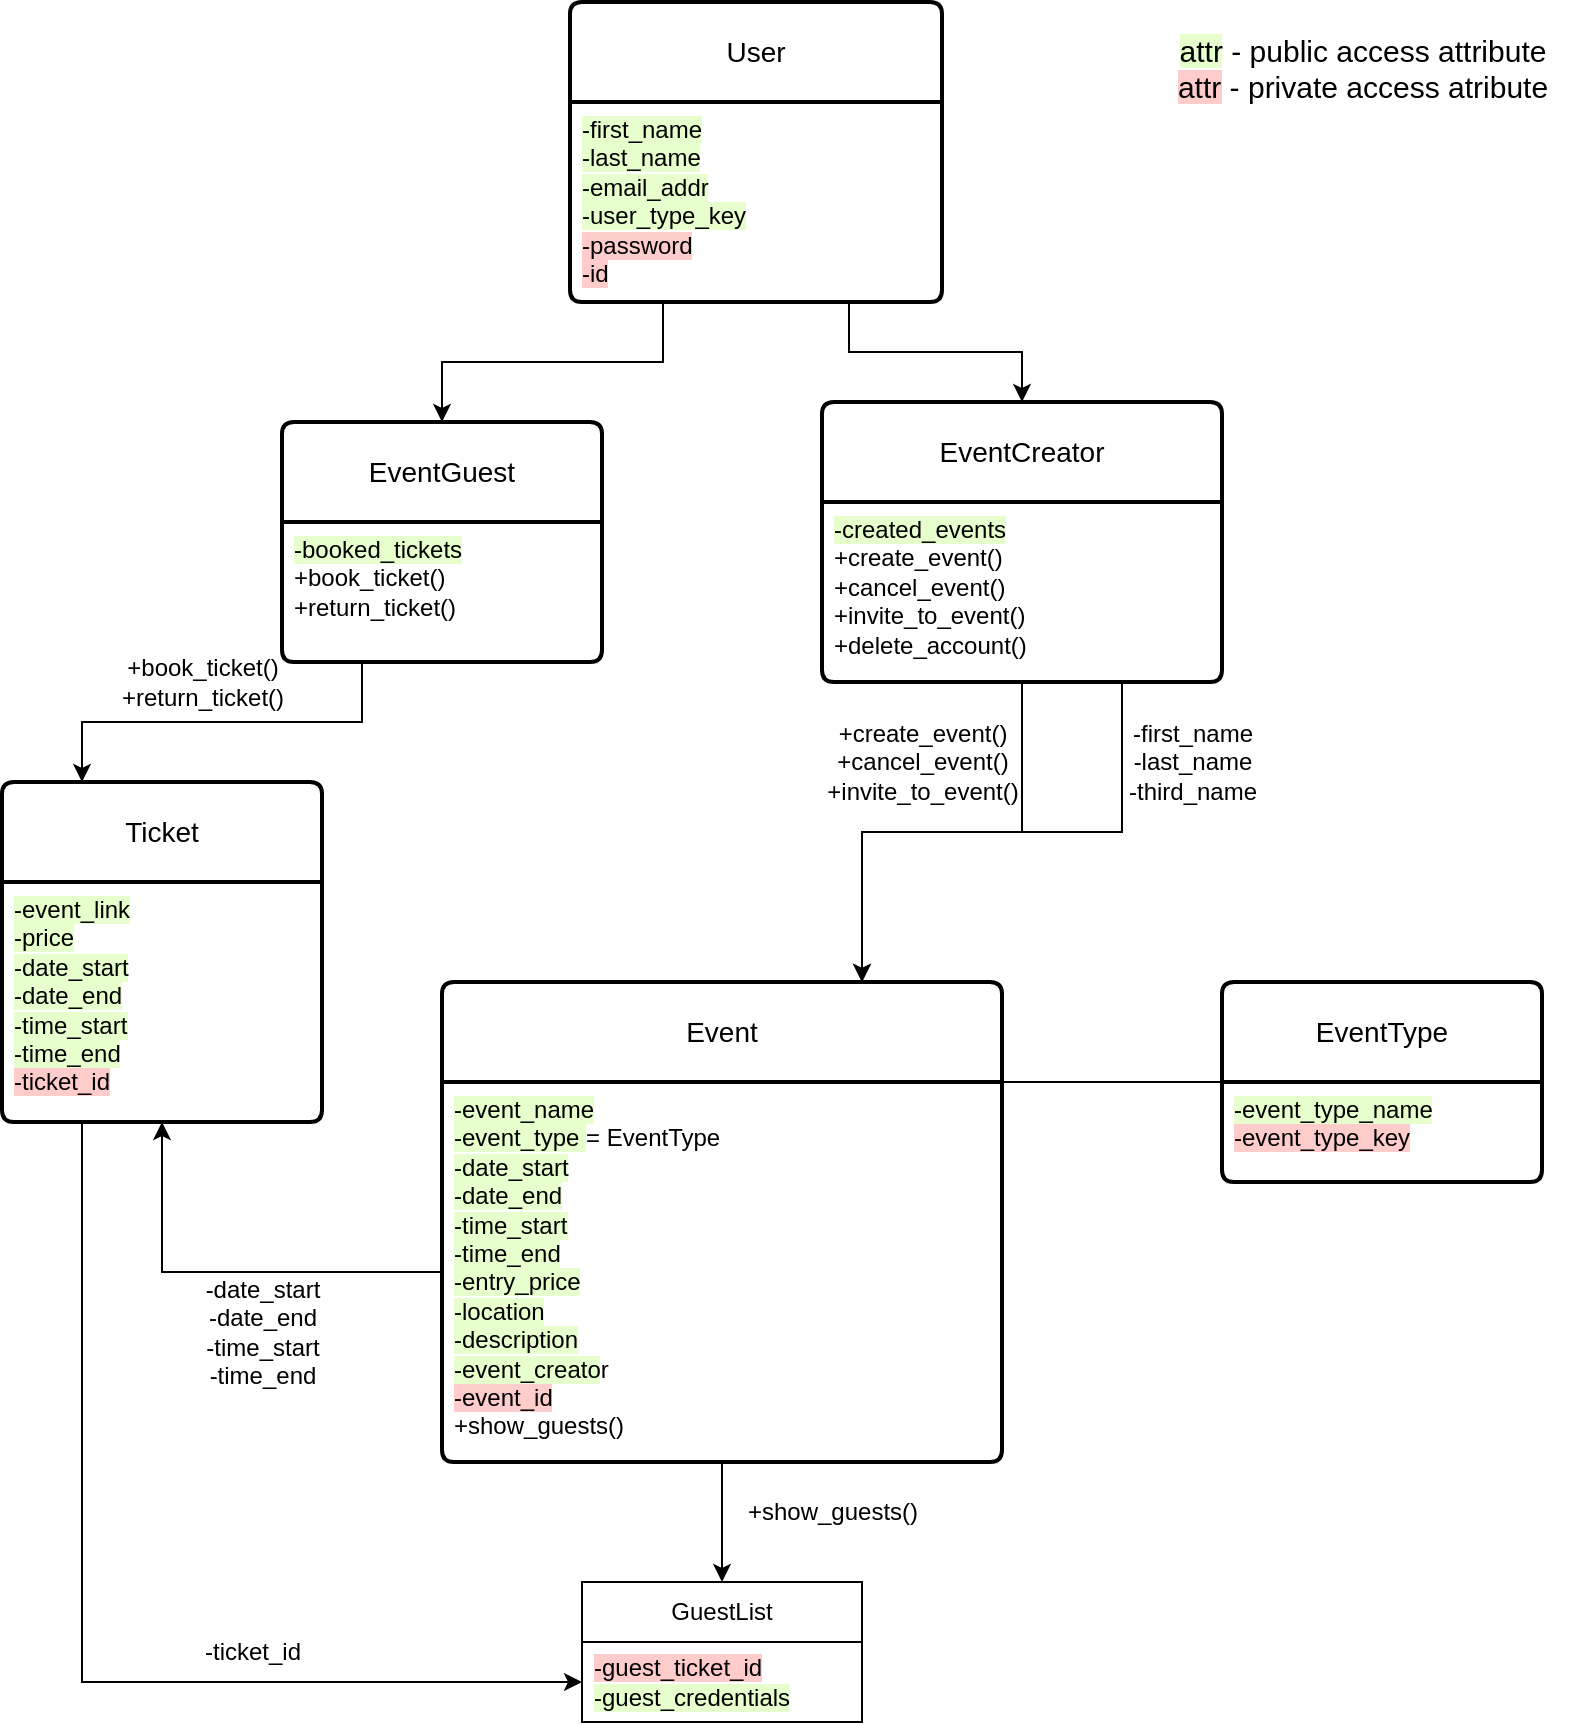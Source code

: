 <mxfile version="24.5.4" type="device">
  <diagram name="Страница — 1" id="-3xV7_Gbp0Nz1KkpgJD-">
    <mxGraphModel dx="739" dy="1921" grid="1" gridSize="10" guides="1" tooltips="1" connect="1" arrows="1" fold="1" page="1" pageScale="1" pageWidth="827" pageHeight="1169" math="0" shadow="0">
      <root>
        <mxCell id="0" />
        <mxCell id="1" parent="0" />
        <mxCell id="PvBHLQsCNpEfYuZkWa_C-8" value="EventCreator" style="swimlane;childLayout=stackLayout;horizontal=1;startSize=50;horizontalStack=0;rounded=1;fontSize=14;fontStyle=0;strokeWidth=2;resizeParent=0;resizeLast=1;shadow=0;dashed=0;align=center;arcSize=4;whiteSpace=wrap;html=1;" parent="1" vertex="1">
          <mxGeometry x="440" y="200" width="200" height="140" as="geometry" />
        </mxCell>
        <mxCell id="PvBHLQsCNpEfYuZkWa_C-9" value="&lt;div&gt;&lt;span style=&quot;background-color: rgb(230, 255, 204);&quot;&gt;-created_events&lt;/span&gt;&lt;/div&gt;&lt;div&gt;+create_event()&lt;/div&gt;&lt;div&gt;+cancel_event()&lt;/div&gt;&lt;div&gt;+invite_to_event()&lt;/div&gt;&lt;div&gt;+delete_account()&lt;/div&gt;" style="align=left;strokeColor=none;fillColor=none;spacingLeft=4;fontSize=12;verticalAlign=top;resizable=0;rotatable=0;part=1;html=1;" parent="PvBHLQsCNpEfYuZkWa_C-8" vertex="1">
          <mxGeometry y="50" width="200" height="90" as="geometry" />
        </mxCell>
        <mxCell id="PvBHLQsCNpEfYuZkWa_C-10" value="Event" style="swimlane;childLayout=stackLayout;horizontal=1;startSize=50;horizontalStack=0;rounded=1;fontSize=14;fontStyle=0;strokeWidth=2;resizeParent=0;resizeLast=1;shadow=0;dashed=0;align=center;arcSize=4;whiteSpace=wrap;html=1;" parent="1" vertex="1">
          <mxGeometry x="250" y="490" width="280" height="240" as="geometry" />
        </mxCell>
        <mxCell id="PvBHLQsCNpEfYuZkWa_C-11" value="&lt;span style=&quot;background-color: rgb(230, 255, 204);&quot;&gt;-event_name&lt;/span&gt;&lt;div&gt;&lt;span style=&quot;background-color: rgb(230, 255, 204);&quot;&gt;-event_type &lt;/span&gt;= EventType&lt;/div&gt;&lt;div&gt;&lt;span style=&quot;background-color: rgb(230, 255, 204);&quot;&gt;-date_start&lt;/span&gt;&lt;/div&gt;&lt;div&gt;&lt;span style=&quot;background-color: rgb(230, 255, 204);&quot;&gt;-date_end&lt;/span&gt;&lt;/div&gt;&lt;div&gt;&lt;span style=&quot;background-color: rgb(230, 255, 204);&quot;&gt;-time_start&lt;/span&gt;&lt;/div&gt;&lt;div&gt;&lt;span style=&quot;background-color: rgb(230, 255, 204);&quot;&gt;-time_end&lt;/span&gt;&lt;/div&gt;&lt;div&gt;&lt;span style=&quot;background-color: rgb(230, 255, 204);&quot;&gt;-entry_price&lt;/span&gt;&lt;/div&gt;&lt;div&gt;&lt;span style=&quot;background-color: rgb(230, 255, 204);&quot;&gt;-location&lt;/span&gt;&lt;/div&gt;&lt;div&gt;&lt;span style=&quot;background-color: rgb(230, 255, 204);&quot;&gt;-description&lt;/span&gt;&lt;/div&gt;&lt;div&gt;&lt;span style=&quot;background-color: rgb(230, 255, 204);&quot;&gt;-event_creato&lt;/span&gt;r&lt;/div&gt;&lt;div&gt;&lt;span style=&quot;background-color: rgb(255, 204, 204);&quot;&gt;-event_id&lt;/span&gt;&lt;/div&gt;&lt;div&gt;+show_guests()&lt;/div&gt;&lt;div&gt;&lt;br&gt;&lt;/div&gt;" style="align=left;strokeColor=none;fillColor=none;spacingLeft=4;fontSize=12;verticalAlign=top;resizable=0;rotatable=0;part=1;html=1;" parent="PvBHLQsCNpEfYuZkWa_C-10" vertex="1">
          <mxGeometry y="50" width="280" height="190" as="geometry" />
        </mxCell>
        <mxCell id="PvBHLQsCNpEfYuZkWa_C-66" value="" style="ellipse;whiteSpace=wrap;html=1;" parent="PvBHLQsCNpEfYuZkWa_C-10" vertex="1">
          <mxGeometry y="240" width="280" as="geometry" />
        </mxCell>
        <mxCell id="PvBHLQsCNpEfYuZkWa_C-14" value="+create_event()&lt;div&gt;+cancel_event()&lt;/div&gt;&lt;div&gt;+invite_to_event()&lt;/div&gt;" style="text;html=1;align=center;verticalAlign=middle;resizable=0;points=[];autosize=1;strokeColor=none;fillColor=none;" parent="1" vertex="1">
          <mxGeometry x="430" y="350" width="120" height="60" as="geometry" />
        </mxCell>
        <mxCell id="PvBHLQsCNpEfYuZkWa_C-15" value="EventGuest" style="swimlane;childLayout=stackLayout;horizontal=1;startSize=50;horizontalStack=0;rounded=1;fontSize=14;fontStyle=0;strokeWidth=2;resizeParent=0;resizeLast=1;shadow=0;dashed=0;align=center;arcSize=4;whiteSpace=wrap;html=1;" parent="1" vertex="1">
          <mxGeometry x="170" y="210" width="160" height="120" as="geometry" />
        </mxCell>
        <mxCell id="PvBHLQsCNpEfYuZkWa_C-16" value="&lt;div&gt;&lt;span style=&quot;background-color: rgb(230, 255, 204);&quot;&gt;-booked_tickets&lt;/span&gt;&lt;/div&gt;+book_ticket()&lt;div&gt;+return_ticket()&lt;/div&gt;" style="align=left;strokeColor=none;fillColor=none;spacingLeft=4;fontSize=12;verticalAlign=top;resizable=0;rotatable=0;part=1;html=1;" parent="PvBHLQsCNpEfYuZkWa_C-15" vertex="1">
          <mxGeometry y="50" width="160" height="70" as="geometry" />
        </mxCell>
        <mxCell id="PvBHLQsCNpEfYuZkWa_C-23" value="User" style="swimlane;childLayout=stackLayout;horizontal=1;startSize=50;horizontalStack=0;rounded=1;fontSize=14;fontStyle=0;strokeWidth=2;resizeParent=0;resizeLast=1;shadow=0;dashed=0;align=center;arcSize=4;whiteSpace=wrap;html=1;" parent="1" vertex="1">
          <mxGeometry x="314" width="186" height="150" as="geometry" />
        </mxCell>
        <mxCell id="PvBHLQsCNpEfYuZkWa_C-24" value="&lt;span style=&quot;background-color: rgb(230, 255, 204);&quot;&gt;-first_name&lt;/span&gt;&lt;div&gt;&lt;span style=&quot;background-color: rgb(230, 255, 204);&quot;&gt;-last_name&lt;/span&gt;&lt;/div&gt;&lt;div&gt;&lt;span style=&quot;background-color: rgb(230, 255, 204);&quot;&gt;-email_addr&lt;br&gt;&lt;/span&gt;&lt;div&gt;&lt;span style=&quot;background-color: rgb(230, 255, 204);&quot;&gt;-user_type_key&lt;/span&gt;&lt;/div&gt;&lt;div&gt;&lt;span style=&quot;background-color: rgb(255, 204, 204);&quot;&gt;-password&lt;/span&gt;&lt;/div&gt;&lt;div&gt;&lt;span style=&quot;background-color: rgb(255, 204, 204);&quot;&gt;-id&lt;/span&gt;&lt;/div&gt;&lt;/div&gt;" style="align=left;strokeColor=none;fillColor=none;spacingLeft=4;fontSize=12;verticalAlign=top;resizable=0;rotatable=0;part=1;html=1;" parent="PvBHLQsCNpEfYuZkWa_C-23" vertex="1">
          <mxGeometry y="50" width="186" height="100" as="geometry" />
        </mxCell>
        <mxCell id="PvBHLQsCNpEfYuZkWa_C-26" style="edgeStyle=orthogonalEdgeStyle;rounded=0;orthogonalLoop=1;jettySize=auto;html=1;exitX=0.25;exitY=1;exitDx=0;exitDy=0;entryX=0.5;entryY=0;entryDx=0;entryDy=0;" parent="1" source="PvBHLQsCNpEfYuZkWa_C-24" target="PvBHLQsCNpEfYuZkWa_C-15" edge="1">
          <mxGeometry relative="1" as="geometry" />
        </mxCell>
        <mxCell id="PvBHLQsCNpEfYuZkWa_C-27" style="edgeStyle=orthogonalEdgeStyle;rounded=0;orthogonalLoop=1;jettySize=auto;html=1;exitX=0.75;exitY=1;exitDx=0;exitDy=0;entryX=0.5;entryY=0;entryDx=0;entryDy=0;" parent="1" source="PvBHLQsCNpEfYuZkWa_C-24" target="PvBHLQsCNpEfYuZkWa_C-8" edge="1">
          <mxGeometry relative="1" as="geometry" />
        </mxCell>
        <mxCell id="PvBHLQsCNpEfYuZkWa_C-29" style="edgeStyle=orthogonalEdgeStyle;rounded=0;orthogonalLoop=1;jettySize=auto;html=1;exitX=0.5;exitY=1;exitDx=0;exitDy=0;entryX=0.75;entryY=0;entryDx=0;entryDy=0;" parent="1" source="PvBHLQsCNpEfYuZkWa_C-9" target="PvBHLQsCNpEfYuZkWa_C-10" edge="1">
          <mxGeometry relative="1" as="geometry" />
        </mxCell>
        <mxCell id="PvBHLQsCNpEfYuZkWa_C-40" value="EventType" style="swimlane;childLayout=stackLayout;horizontal=1;startSize=50;horizontalStack=0;rounded=1;fontSize=14;fontStyle=0;strokeWidth=2;resizeParent=0;resizeLast=1;shadow=0;dashed=0;align=center;arcSize=4;whiteSpace=wrap;html=1;" parent="1" vertex="1">
          <mxGeometry x="640" y="490" width="160" height="100" as="geometry" />
        </mxCell>
        <mxCell id="PvBHLQsCNpEfYuZkWa_C-41" value="&lt;span style=&quot;background-color: rgb(230, 255, 204);&quot;&gt;-event_type_name&lt;/span&gt;&lt;div&gt;&lt;span style=&quot;background-color: rgb(255, 204, 204);&quot;&gt;-event_type_key&lt;/span&gt;&lt;/div&gt;" style="align=left;strokeColor=none;fillColor=none;spacingLeft=4;fontSize=12;verticalAlign=top;resizable=0;rotatable=0;part=1;html=1;" parent="PvBHLQsCNpEfYuZkWa_C-40" vertex="1">
          <mxGeometry y="50" width="160" height="50" as="geometry" />
        </mxCell>
        <mxCell id="PvBHLQsCNpEfYuZkWa_C-43" value="" style="endArrow=none;html=1;rounded=0;entryX=0;entryY=0;entryDx=0;entryDy=0;exitX=1;exitY=0;exitDx=0;exitDy=0;" parent="1" source="PvBHLQsCNpEfYuZkWa_C-11" target="PvBHLQsCNpEfYuZkWa_C-41" edge="1">
          <mxGeometry relative="1" as="geometry">
            <mxPoint x="410" y="550" as="sourcePoint" />
            <mxPoint x="570" y="550" as="targetPoint" />
          </mxGeometry>
        </mxCell>
        <mxCell id="PvBHLQsCNpEfYuZkWa_C-45" value="Ticket" style="swimlane;childLayout=stackLayout;horizontal=1;startSize=50;horizontalStack=0;rounded=1;fontSize=14;fontStyle=0;strokeWidth=2;resizeParent=0;resizeLast=1;shadow=0;dashed=0;align=center;arcSize=4;whiteSpace=wrap;html=1;" parent="1" vertex="1">
          <mxGeometry x="30" y="390" width="160" height="170" as="geometry" />
        </mxCell>
        <mxCell id="PvBHLQsCNpEfYuZkWa_C-46" value="&lt;div&gt;&lt;span style=&quot;background-color: rgb(230, 255, 204);&quot;&gt;-event_link&lt;/span&gt;&lt;/div&gt;&lt;div&gt;&lt;span style=&quot;background-color: rgb(230, 255, 204);&quot;&gt;-price&lt;/span&gt;&lt;/div&gt;&lt;span style=&quot;background-color: rgb(230, 255, 204);&quot;&gt;-date_start&lt;/span&gt;&lt;div&gt;&lt;span style=&quot;background-color: rgb(230, 255, 204);&quot;&gt;-date_end&lt;/span&gt;&lt;/div&gt;&lt;div&gt;&lt;span style=&quot;background-color: rgb(230, 255, 204);&quot;&gt;-time_start&lt;/span&gt;&lt;/div&gt;&lt;div&gt;&lt;span style=&quot;background-color: rgb(230, 255, 204);&quot;&gt;-time_end&lt;/span&gt;&lt;/div&gt;&lt;div&gt;&lt;span style=&quot;background-color: rgb(255, 204, 204);&quot;&gt;-ticket_id&lt;/span&gt;&lt;/div&gt;" style="align=left;strokeColor=none;fillColor=none;spacingLeft=4;fontSize=12;verticalAlign=top;resizable=0;rotatable=0;part=1;html=1;" parent="PvBHLQsCNpEfYuZkWa_C-45" vertex="1">
          <mxGeometry y="50" width="160" height="120" as="geometry" />
        </mxCell>
        <mxCell id="PvBHLQsCNpEfYuZkWa_C-48" style="edgeStyle=orthogonalEdgeStyle;rounded=0;orthogonalLoop=1;jettySize=auto;html=1;exitX=0.25;exitY=1;exitDx=0;exitDy=0;entryX=0.25;entryY=0;entryDx=0;entryDy=0;" parent="1" source="PvBHLQsCNpEfYuZkWa_C-16" target="PvBHLQsCNpEfYuZkWa_C-45" edge="1">
          <mxGeometry relative="1" as="geometry" />
        </mxCell>
        <mxCell id="PvBHLQsCNpEfYuZkWa_C-49" value="+book_ticket()&lt;div&gt;+return_ticket()&lt;/div&gt;" style="text;html=1;align=center;verticalAlign=middle;resizable=0;points=[];autosize=1;strokeColor=none;fillColor=none;" parent="1" vertex="1">
          <mxGeometry x="80" y="320" width="100" height="40" as="geometry" />
        </mxCell>
        <mxCell id="PvBHLQsCNpEfYuZkWa_C-51" style="edgeStyle=orthogonalEdgeStyle;rounded=0;orthogonalLoop=1;jettySize=auto;html=1;exitX=0;exitY=0.5;exitDx=0;exitDy=0;entryX=0.5;entryY=1;entryDx=0;entryDy=0;" parent="1" source="PvBHLQsCNpEfYuZkWa_C-11" target="PvBHLQsCNpEfYuZkWa_C-46" edge="1">
          <mxGeometry relative="1" as="geometry" />
        </mxCell>
        <mxCell id="PvBHLQsCNpEfYuZkWa_C-52" value="-date_start&lt;div&gt;-date_end&lt;/div&gt;&lt;div&gt;-time_start&lt;/div&gt;&lt;div&gt;-time_end&lt;/div&gt;" style="text;html=1;align=center;verticalAlign=middle;resizable=0;points=[];autosize=1;strokeColor=none;fillColor=none;" parent="1" vertex="1">
          <mxGeometry x="120" y="630" width="80" height="70" as="geometry" />
        </mxCell>
        <mxCell id="PvBHLQsCNpEfYuZkWa_C-53" style="edgeStyle=orthogonalEdgeStyle;rounded=0;orthogonalLoop=1;jettySize=auto;html=1;exitX=0.75;exitY=1;exitDx=0;exitDy=0;entryX=0.75;entryY=0;entryDx=0;entryDy=0;" parent="1" source="PvBHLQsCNpEfYuZkWa_C-9" target="PvBHLQsCNpEfYuZkWa_C-10" edge="1">
          <mxGeometry relative="1" as="geometry" />
        </mxCell>
        <mxCell id="PvBHLQsCNpEfYuZkWa_C-54" value="-first_name&lt;div&gt;-last_name&lt;/div&gt;&lt;div&gt;-third_name&lt;/div&gt;" style="text;html=1;align=center;verticalAlign=middle;resizable=0;points=[];autosize=1;strokeColor=none;fillColor=none;" parent="1" vertex="1">
          <mxGeometry x="580" y="350" width="90" height="60" as="geometry" />
        </mxCell>
        <mxCell id="PvBHLQsCNpEfYuZkWa_C-55" value="GuestList" style="swimlane;fontStyle=0;childLayout=stackLayout;horizontal=1;startSize=30;horizontalStack=0;resizeParent=1;resizeParentMax=0;resizeLast=0;collapsible=1;marginBottom=0;whiteSpace=wrap;html=1;" parent="1" vertex="1">
          <mxGeometry x="320" y="790" width="140" height="70" as="geometry" />
        </mxCell>
        <mxCell id="PvBHLQsCNpEfYuZkWa_C-57" value="&lt;span style=&quot;background-color: rgb(255, 204, 204);&quot;&gt;-guest_ticket_id&lt;/span&gt;&lt;div&gt;&lt;span style=&quot;background-color: rgb(230, 255, 204);&quot;&gt;-guest_credentials&lt;/span&gt;&lt;/div&gt;" style="text;strokeColor=none;fillColor=none;align=left;verticalAlign=middle;spacingLeft=4;spacingRight=4;overflow=hidden;points=[[0,0.5],[1,0.5]];portConstraint=eastwest;rotatable=0;whiteSpace=wrap;html=1;" parent="PvBHLQsCNpEfYuZkWa_C-55" vertex="1">
          <mxGeometry y="30" width="140" height="40" as="geometry" />
        </mxCell>
        <mxCell id="PvBHLQsCNpEfYuZkWa_C-59" style="edgeStyle=orthogonalEdgeStyle;rounded=0;orthogonalLoop=1;jettySize=auto;html=1;exitX=0.5;exitY=1;exitDx=0;exitDy=0;entryX=0.5;entryY=0;entryDx=0;entryDy=0;" parent="1" source="PvBHLQsCNpEfYuZkWa_C-11" target="PvBHLQsCNpEfYuZkWa_C-55" edge="1">
          <mxGeometry relative="1" as="geometry" />
        </mxCell>
        <mxCell id="PvBHLQsCNpEfYuZkWa_C-60" value="+show_guests()" style="text;html=1;align=center;verticalAlign=middle;resizable=0;points=[];autosize=1;strokeColor=none;fillColor=none;" parent="1" vertex="1">
          <mxGeometry x="390" y="740" width="110" height="30" as="geometry" />
        </mxCell>
        <mxCell id="PvBHLQsCNpEfYuZkWa_C-61" style="edgeStyle=orthogonalEdgeStyle;rounded=0;orthogonalLoop=1;jettySize=auto;html=1;exitX=0.25;exitY=1;exitDx=0;exitDy=0;entryX=0;entryY=0.5;entryDx=0;entryDy=0;" parent="1" source="PvBHLQsCNpEfYuZkWa_C-46" target="PvBHLQsCNpEfYuZkWa_C-57" edge="1">
          <mxGeometry relative="1" as="geometry" />
        </mxCell>
        <mxCell id="PvBHLQsCNpEfYuZkWa_C-62" value="-ticket_id" style="text;html=1;align=center;verticalAlign=middle;resizable=0;points=[];autosize=1;strokeColor=none;fillColor=none;" parent="1" vertex="1">
          <mxGeometry x="120" y="810" width="70" height="30" as="geometry" />
        </mxCell>
        <mxCell id="PvBHLQsCNpEfYuZkWa_C-65" value="&lt;font style=&quot;font-size: 15px;&quot;&gt;&lt;span style=&quot;background-color: rgb(230, 255, 204);&quot;&gt;attr&lt;/span&gt; - public access attribute&lt;/font&gt;&lt;div style=&quot;font-size: 15px;&quot;&gt;&lt;font style=&quot;font-size: 15px;&quot;&gt;&lt;span style=&quot;background-color: rgb(255, 204, 204);&quot;&gt;attr&lt;/span&gt; - private access atribute&lt;/font&gt;&lt;/div&gt;" style="text;html=1;align=center;verticalAlign=middle;resizable=0;points=[];autosize=1;strokeColor=none;fillColor=none;" parent="1" vertex="1">
          <mxGeometry x="605" y="8" width="210" height="50" as="geometry" />
        </mxCell>
      </root>
    </mxGraphModel>
  </diagram>
</mxfile>

